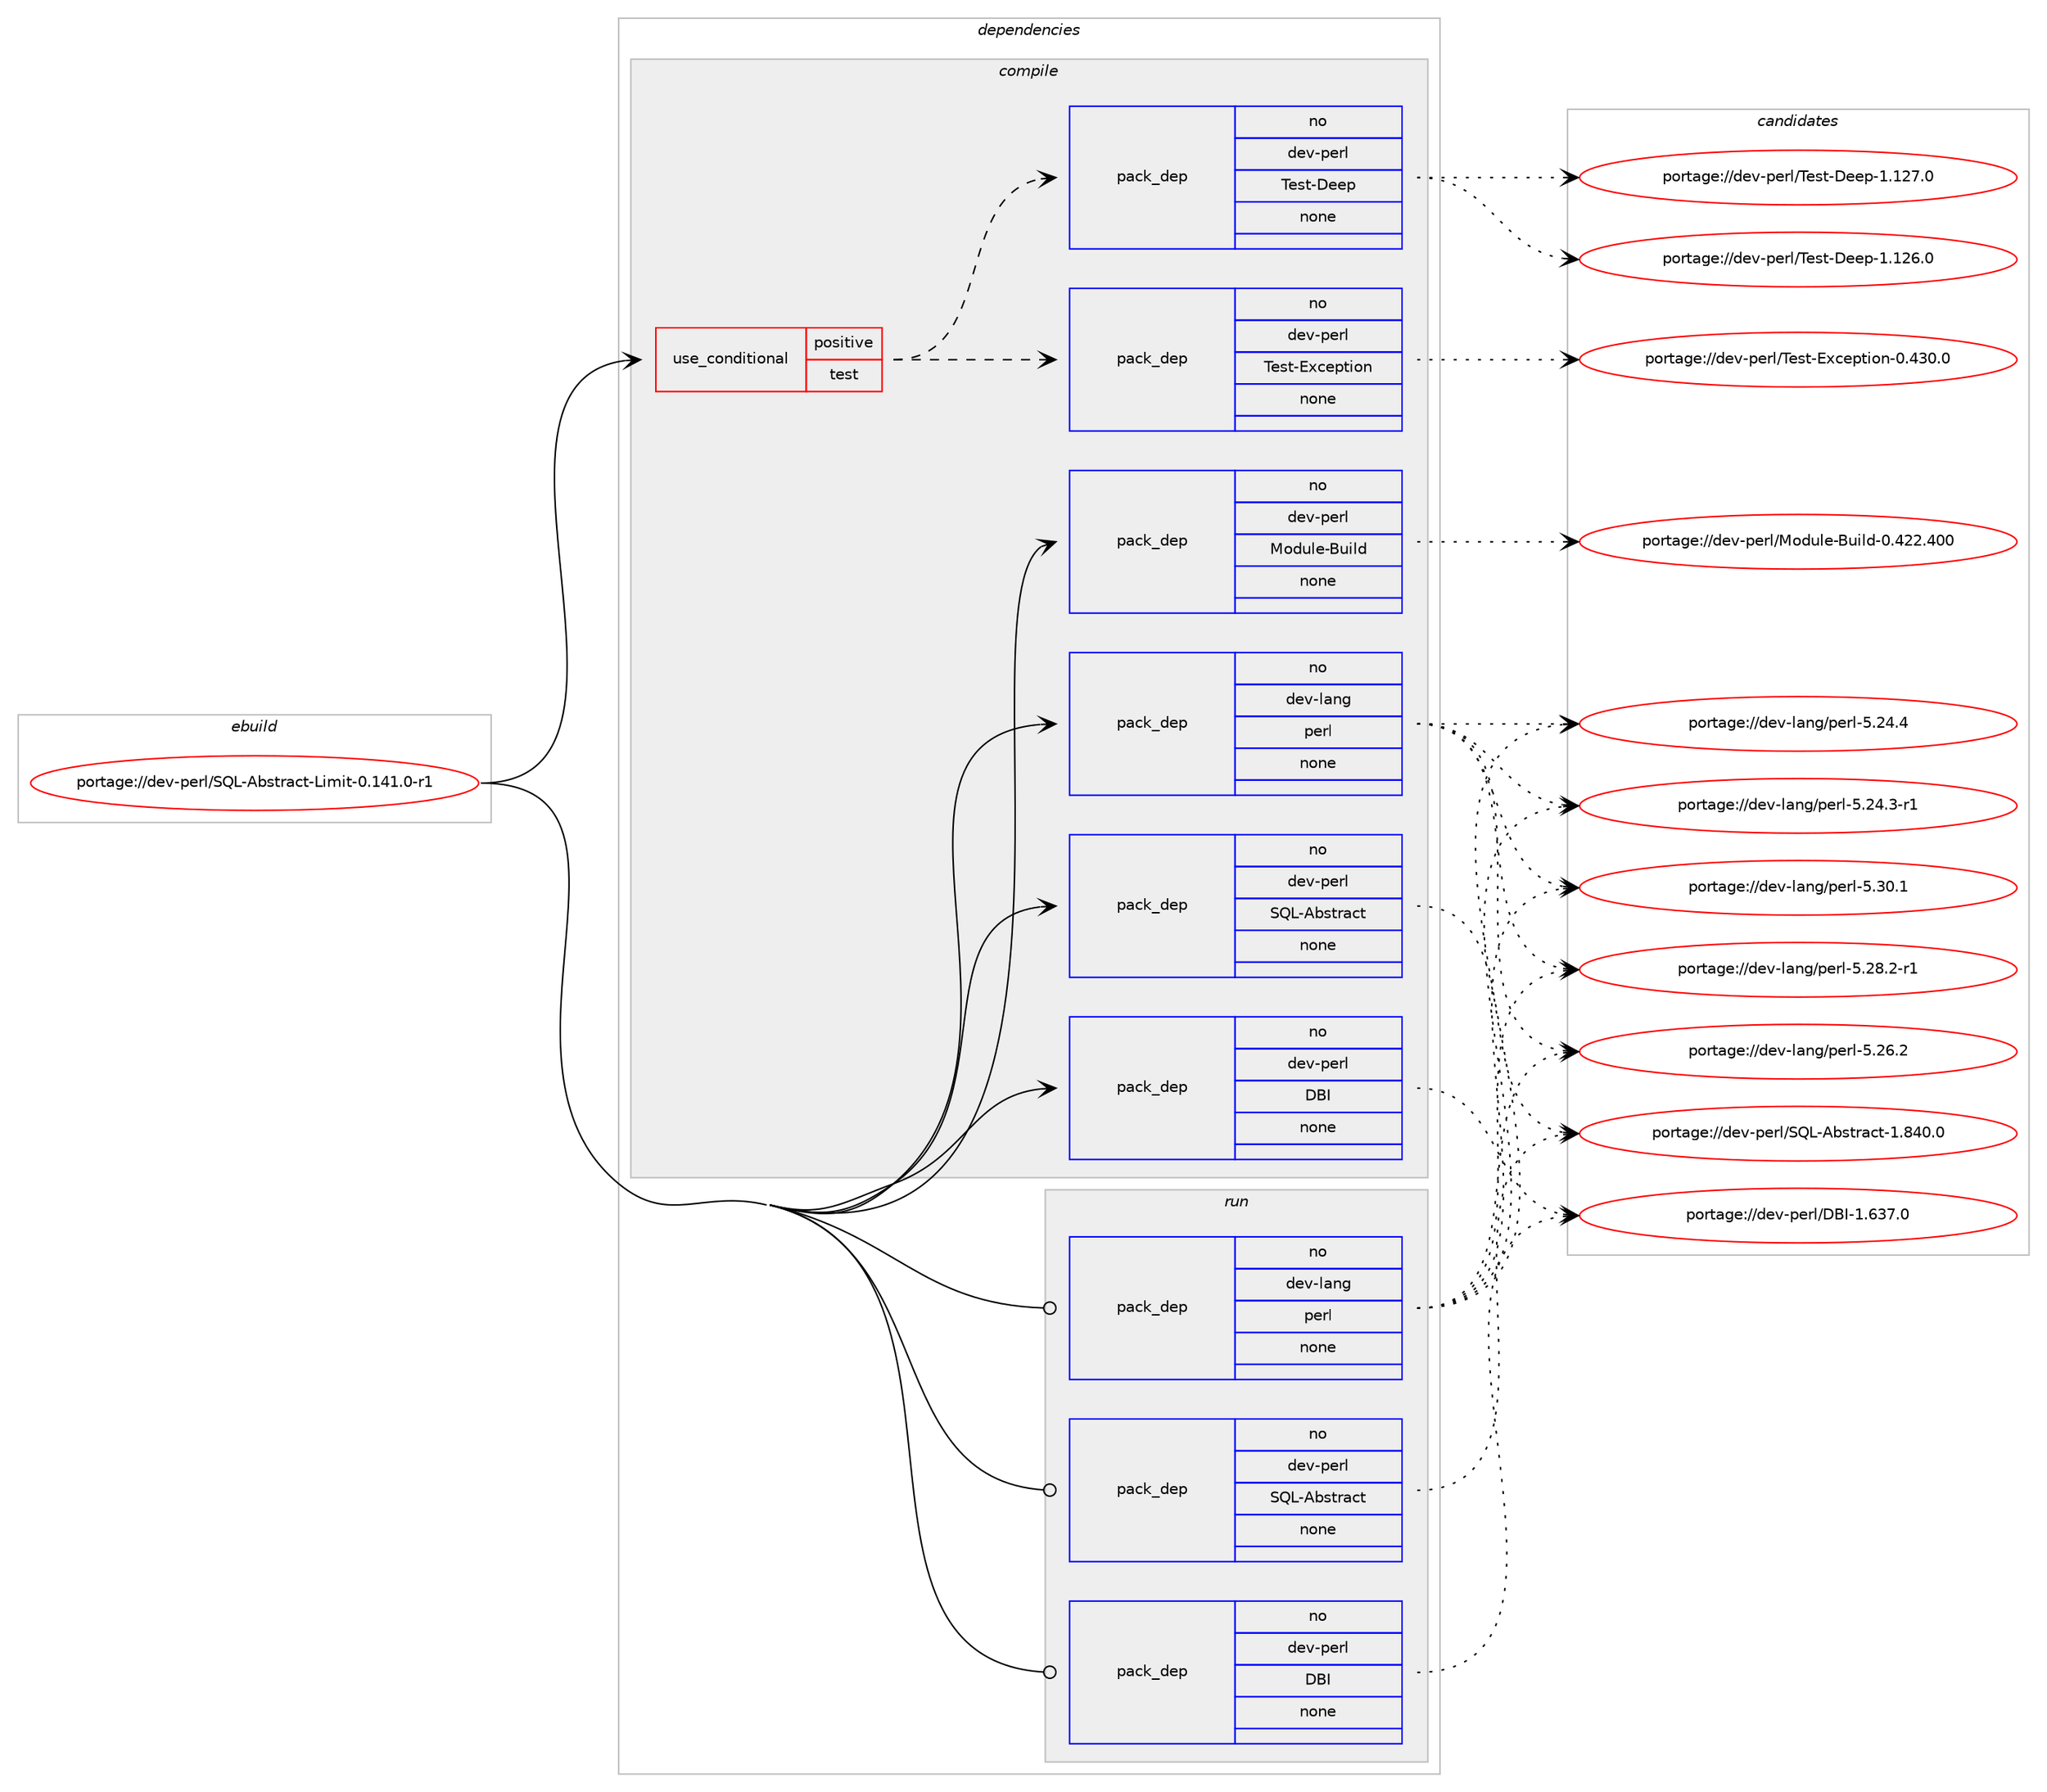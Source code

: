 digraph prolog {

# *************
# Graph options
# *************

newrank=true;
concentrate=true;
compound=true;
graph [rankdir=LR,fontname=Helvetica,fontsize=10,ranksep=1.5];#, ranksep=2.5, nodesep=0.2];
edge  [arrowhead=vee];
node  [fontname=Helvetica,fontsize=10];

# **********
# The ebuild
# **********

subgraph cluster_leftcol {
color=gray;
label=<<i>ebuild</i>>;
id [label="portage://dev-perl/SQL-Abstract-Limit-0.141.0-r1", color=red, width=4, href="../dev-perl/SQL-Abstract-Limit-0.141.0-r1.svg"];
}

# ****************
# The dependencies
# ****************

subgraph cluster_midcol {
color=gray;
label=<<i>dependencies</i>>;
subgraph cluster_compile {
fillcolor="#eeeeee";
style=filled;
label=<<i>compile</i>>;
subgraph cond121525 {
dependency483374 [label=<<TABLE BORDER="0" CELLBORDER="1" CELLSPACING="0" CELLPADDING="4"><TR><TD ROWSPAN="3" CELLPADDING="10">use_conditional</TD></TR><TR><TD>positive</TD></TR><TR><TD>test</TD></TR></TABLE>>, shape=none, color=red];
subgraph pack356789 {
dependency483375 [label=<<TABLE BORDER="0" CELLBORDER="1" CELLSPACING="0" CELLPADDING="4" WIDTH="220"><TR><TD ROWSPAN="6" CELLPADDING="30">pack_dep</TD></TR><TR><TD WIDTH="110">no</TD></TR><TR><TD>dev-perl</TD></TR><TR><TD>Test-Deep</TD></TR><TR><TD>none</TD></TR><TR><TD></TD></TR></TABLE>>, shape=none, color=blue];
}
dependency483374:e -> dependency483375:w [weight=20,style="dashed",arrowhead="vee"];
subgraph pack356790 {
dependency483376 [label=<<TABLE BORDER="0" CELLBORDER="1" CELLSPACING="0" CELLPADDING="4" WIDTH="220"><TR><TD ROWSPAN="6" CELLPADDING="30">pack_dep</TD></TR><TR><TD WIDTH="110">no</TD></TR><TR><TD>dev-perl</TD></TR><TR><TD>Test-Exception</TD></TR><TR><TD>none</TD></TR><TR><TD></TD></TR></TABLE>>, shape=none, color=blue];
}
dependency483374:e -> dependency483376:w [weight=20,style="dashed",arrowhead="vee"];
}
id:e -> dependency483374:w [weight=20,style="solid",arrowhead="vee"];
subgraph pack356791 {
dependency483377 [label=<<TABLE BORDER="0" CELLBORDER="1" CELLSPACING="0" CELLPADDING="4" WIDTH="220"><TR><TD ROWSPAN="6" CELLPADDING="30">pack_dep</TD></TR><TR><TD WIDTH="110">no</TD></TR><TR><TD>dev-lang</TD></TR><TR><TD>perl</TD></TR><TR><TD>none</TD></TR><TR><TD></TD></TR></TABLE>>, shape=none, color=blue];
}
id:e -> dependency483377:w [weight=20,style="solid",arrowhead="vee"];
subgraph pack356792 {
dependency483378 [label=<<TABLE BORDER="0" CELLBORDER="1" CELLSPACING="0" CELLPADDING="4" WIDTH="220"><TR><TD ROWSPAN="6" CELLPADDING="30">pack_dep</TD></TR><TR><TD WIDTH="110">no</TD></TR><TR><TD>dev-perl</TD></TR><TR><TD>DBI</TD></TR><TR><TD>none</TD></TR><TR><TD></TD></TR></TABLE>>, shape=none, color=blue];
}
id:e -> dependency483378:w [weight=20,style="solid",arrowhead="vee"];
subgraph pack356793 {
dependency483379 [label=<<TABLE BORDER="0" CELLBORDER="1" CELLSPACING="0" CELLPADDING="4" WIDTH="220"><TR><TD ROWSPAN="6" CELLPADDING="30">pack_dep</TD></TR><TR><TD WIDTH="110">no</TD></TR><TR><TD>dev-perl</TD></TR><TR><TD>Module-Build</TD></TR><TR><TD>none</TD></TR><TR><TD></TD></TR></TABLE>>, shape=none, color=blue];
}
id:e -> dependency483379:w [weight=20,style="solid",arrowhead="vee"];
subgraph pack356794 {
dependency483380 [label=<<TABLE BORDER="0" CELLBORDER="1" CELLSPACING="0" CELLPADDING="4" WIDTH="220"><TR><TD ROWSPAN="6" CELLPADDING="30">pack_dep</TD></TR><TR><TD WIDTH="110">no</TD></TR><TR><TD>dev-perl</TD></TR><TR><TD>SQL-Abstract</TD></TR><TR><TD>none</TD></TR><TR><TD></TD></TR></TABLE>>, shape=none, color=blue];
}
id:e -> dependency483380:w [weight=20,style="solid",arrowhead="vee"];
}
subgraph cluster_compileandrun {
fillcolor="#eeeeee";
style=filled;
label=<<i>compile and run</i>>;
}
subgraph cluster_run {
fillcolor="#eeeeee";
style=filled;
label=<<i>run</i>>;
subgraph pack356795 {
dependency483381 [label=<<TABLE BORDER="0" CELLBORDER="1" CELLSPACING="0" CELLPADDING="4" WIDTH="220"><TR><TD ROWSPAN="6" CELLPADDING="30">pack_dep</TD></TR><TR><TD WIDTH="110">no</TD></TR><TR><TD>dev-lang</TD></TR><TR><TD>perl</TD></TR><TR><TD>none</TD></TR><TR><TD></TD></TR></TABLE>>, shape=none, color=blue];
}
id:e -> dependency483381:w [weight=20,style="solid",arrowhead="odot"];
subgraph pack356796 {
dependency483382 [label=<<TABLE BORDER="0" CELLBORDER="1" CELLSPACING="0" CELLPADDING="4" WIDTH="220"><TR><TD ROWSPAN="6" CELLPADDING="30">pack_dep</TD></TR><TR><TD WIDTH="110">no</TD></TR><TR><TD>dev-perl</TD></TR><TR><TD>DBI</TD></TR><TR><TD>none</TD></TR><TR><TD></TD></TR></TABLE>>, shape=none, color=blue];
}
id:e -> dependency483382:w [weight=20,style="solid",arrowhead="odot"];
subgraph pack356797 {
dependency483383 [label=<<TABLE BORDER="0" CELLBORDER="1" CELLSPACING="0" CELLPADDING="4" WIDTH="220"><TR><TD ROWSPAN="6" CELLPADDING="30">pack_dep</TD></TR><TR><TD WIDTH="110">no</TD></TR><TR><TD>dev-perl</TD></TR><TR><TD>SQL-Abstract</TD></TR><TR><TD>none</TD></TR><TR><TD></TD></TR></TABLE>>, shape=none, color=blue];
}
id:e -> dependency483383:w [weight=20,style="solid",arrowhead="odot"];
}
}

# **************
# The candidates
# **************

subgraph cluster_choices {
rank=same;
color=gray;
label=<<i>candidates</i>>;

subgraph choice356789 {
color=black;
nodesep=1;
choice10010111845112101114108478410111511645681011011124549464950554648 [label="portage://dev-perl/Test-Deep-1.127.0", color=red, width=4,href="../dev-perl/Test-Deep-1.127.0.svg"];
choice10010111845112101114108478410111511645681011011124549464950544648 [label="portage://dev-perl/Test-Deep-1.126.0", color=red, width=4,href="../dev-perl/Test-Deep-1.126.0.svg"];
dependency483375:e -> choice10010111845112101114108478410111511645681011011124549464950554648:w [style=dotted,weight="100"];
dependency483375:e -> choice10010111845112101114108478410111511645681011011124549464950544648:w [style=dotted,weight="100"];
}
subgraph choice356790 {
color=black;
nodesep=1;
choice1001011184511210111410847841011151164569120991011121161051111104548465251484648 [label="portage://dev-perl/Test-Exception-0.430.0", color=red, width=4,href="../dev-perl/Test-Exception-0.430.0.svg"];
dependency483376:e -> choice1001011184511210111410847841011151164569120991011121161051111104548465251484648:w [style=dotted,weight="100"];
}
subgraph choice356791 {
color=black;
nodesep=1;
choice10010111845108971101034711210111410845534651484649 [label="portage://dev-lang/perl-5.30.1", color=red, width=4,href="../dev-lang/perl-5.30.1.svg"];
choice100101118451089711010347112101114108455346505646504511449 [label="portage://dev-lang/perl-5.28.2-r1", color=red, width=4,href="../dev-lang/perl-5.28.2-r1.svg"];
choice10010111845108971101034711210111410845534650544650 [label="portage://dev-lang/perl-5.26.2", color=red, width=4,href="../dev-lang/perl-5.26.2.svg"];
choice10010111845108971101034711210111410845534650524652 [label="portage://dev-lang/perl-5.24.4", color=red, width=4,href="../dev-lang/perl-5.24.4.svg"];
choice100101118451089711010347112101114108455346505246514511449 [label="portage://dev-lang/perl-5.24.3-r1", color=red, width=4,href="../dev-lang/perl-5.24.3-r1.svg"];
dependency483377:e -> choice10010111845108971101034711210111410845534651484649:w [style=dotted,weight="100"];
dependency483377:e -> choice100101118451089711010347112101114108455346505646504511449:w [style=dotted,weight="100"];
dependency483377:e -> choice10010111845108971101034711210111410845534650544650:w [style=dotted,weight="100"];
dependency483377:e -> choice10010111845108971101034711210111410845534650524652:w [style=dotted,weight="100"];
dependency483377:e -> choice100101118451089711010347112101114108455346505246514511449:w [style=dotted,weight="100"];
}
subgraph choice356792 {
color=black;
nodesep=1;
choice10010111845112101114108476866734549465451554648 [label="portage://dev-perl/DBI-1.637.0", color=red, width=4,href="../dev-perl/DBI-1.637.0.svg"];
dependency483378:e -> choice10010111845112101114108476866734549465451554648:w [style=dotted,weight="100"];
}
subgraph choice356793 {
color=black;
nodesep=1;
choice100101118451121011141084777111100117108101456611710510810045484652505046524848 [label="portage://dev-perl/Module-Build-0.422.400", color=red, width=4,href="../dev-perl/Module-Build-0.422.400.svg"];
dependency483379:e -> choice100101118451121011141084777111100117108101456611710510810045484652505046524848:w [style=dotted,weight="100"];
}
subgraph choice356794 {
color=black;
nodesep=1;
choice100101118451121011141084783817645659811511611497991164549465652484648 [label="portage://dev-perl/SQL-Abstract-1.840.0", color=red, width=4,href="../dev-perl/SQL-Abstract-1.840.0.svg"];
dependency483380:e -> choice100101118451121011141084783817645659811511611497991164549465652484648:w [style=dotted,weight="100"];
}
subgraph choice356795 {
color=black;
nodesep=1;
choice10010111845108971101034711210111410845534651484649 [label="portage://dev-lang/perl-5.30.1", color=red, width=4,href="../dev-lang/perl-5.30.1.svg"];
choice100101118451089711010347112101114108455346505646504511449 [label="portage://dev-lang/perl-5.28.2-r1", color=red, width=4,href="../dev-lang/perl-5.28.2-r1.svg"];
choice10010111845108971101034711210111410845534650544650 [label="portage://dev-lang/perl-5.26.2", color=red, width=4,href="../dev-lang/perl-5.26.2.svg"];
choice10010111845108971101034711210111410845534650524652 [label="portage://dev-lang/perl-5.24.4", color=red, width=4,href="../dev-lang/perl-5.24.4.svg"];
choice100101118451089711010347112101114108455346505246514511449 [label="portage://dev-lang/perl-5.24.3-r1", color=red, width=4,href="../dev-lang/perl-5.24.3-r1.svg"];
dependency483381:e -> choice10010111845108971101034711210111410845534651484649:w [style=dotted,weight="100"];
dependency483381:e -> choice100101118451089711010347112101114108455346505646504511449:w [style=dotted,weight="100"];
dependency483381:e -> choice10010111845108971101034711210111410845534650544650:w [style=dotted,weight="100"];
dependency483381:e -> choice10010111845108971101034711210111410845534650524652:w [style=dotted,weight="100"];
dependency483381:e -> choice100101118451089711010347112101114108455346505246514511449:w [style=dotted,weight="100"];
}
subgraph choice356796 {
color=black;
nodesep=1;
choice10010111845112101114108476866734549465451554648 [label="portage://dev-perl/DBI-1.637.0", color=red, width=4,href="../dev-perl/DBI-1.637.0.svg"];
dependency483382:e -> choice10010111845112101114108476866734549465451554648:w [style=dotted,weight="100"];
}
subgraph choice356797 {
color=black;
nodesep=1;
choice100101118451121011141084783817645659811511611497991164549465652484648 [label="portage://dev-perl/SQL-Abstract-1.840.0", color=red, width=4,href="../dev-perl/SQL-Abstract-1.840.0.svg"];
dependency483383:e -> choice100101118451121011141084783817645659811511611497991164549465652484648:w [style=dotted,weight="100"];
}
}

}
